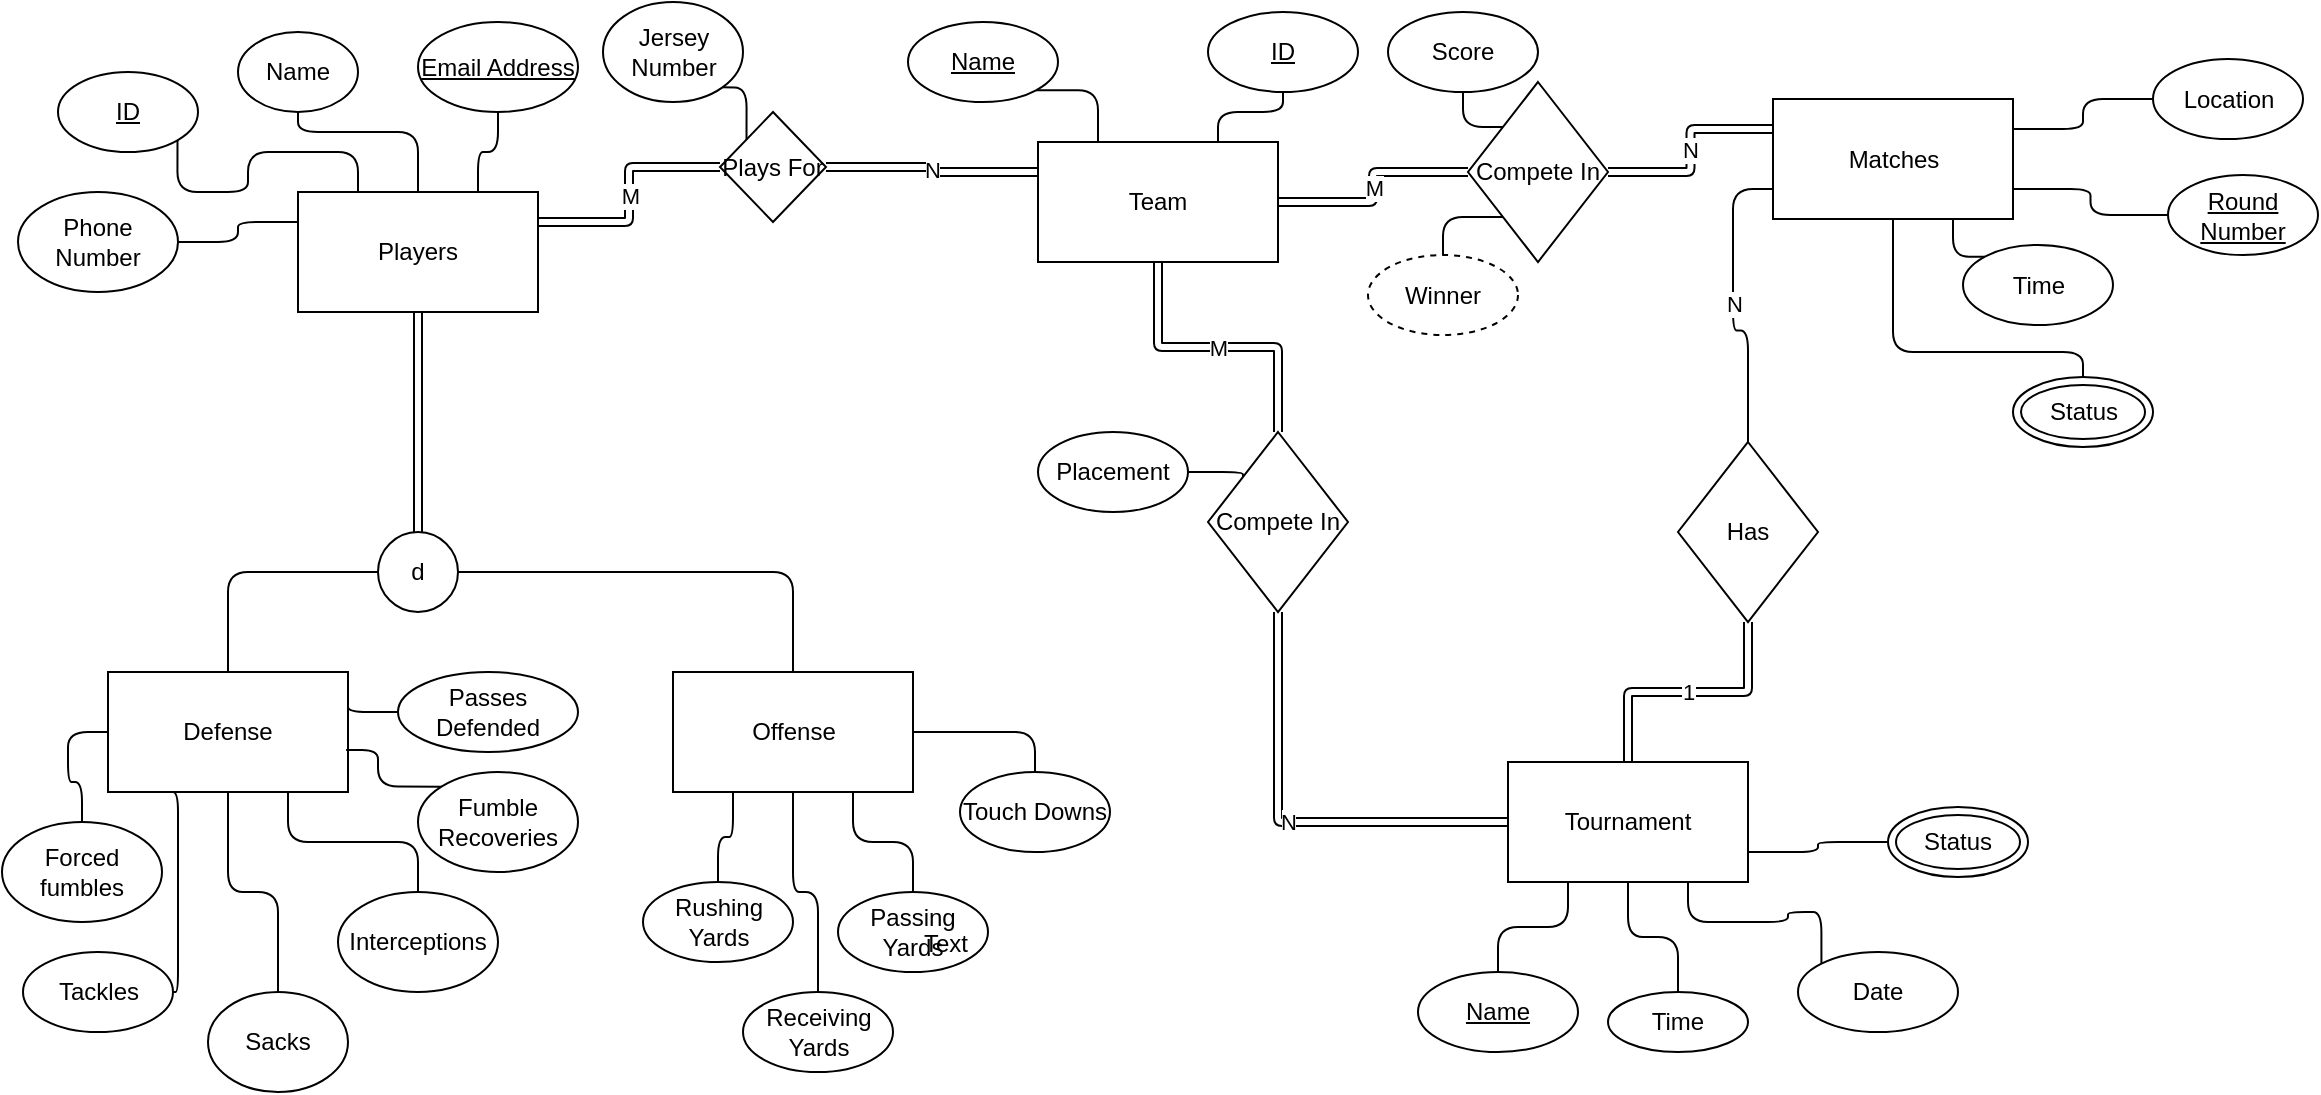 <mxfile version="10.6.8" type="device"><diagram id="ejKRClKir9wO0PPpZ9Rs" name="Page-1"><mxGraphModel dx="1327" dy="827" grid="1" gridSize="10" guides="1" tooltips="1" connect="1" arrows="1" fold="1" page="1" pageScale="1" pageWidth="850" pageHeight="1100" math="0" shadow="0"><root><mxCell id="0"/><mxCell id="1" parent="0"/><mxCell id="WwU-H_6R4dCqSbl4ScFx-23" style="edgeStyle=orthogonalEdgeStyle;rounded=1;orthogonalLoop=1;jettySize=auto;html=1;exitX=0.5;exitY=0;exitDx=0;exitDy=0;entryX=0.5;entryY=1;entryDx=0;entryDy=0;endArrow=none;endFill=0;" parent="1" source="WwU-H_6R4dCqSbl4ScFx-1" target="WwU-H_6R4dCqSbl4ScFx-18" edge="1"><mxGeometry relative="1" as="geometry"><Array as="points"><mxPoint x="210" y="70"/><mxPoint x="150" y="70"/></Array></mxGeometry></mxCell><mxCell id="WwU-H_6R4dCqSbl4ScFx-24" style="edgeStyle=orthogonalEdgeStyle;rounded=1;orthogonalLoop=1;jettySize=auto;html=1;exitX=0.25;exitY=0;exitDx=0;exitDy=0;entryX=1;entryY=1;entryDx=0;entryDy=0;endArrow=none;endFill=0;" parent="1" source="WwU-H_6R4dCqSbl4ScFx-1" target="WwU-H_6R4dCqSbl4ScFx-9" edge="1"><mxGeometry relative="1" as="geometry"/></mxCell><mxCell id="WwU-H_6R4dCqSbl4ScFx-1" value="Players" style="rounded=0;whiteSpace=wrap;html=1;" parent="1" vertex="1"><mxGeometry x="150" y="100" width="120" height="60" as="geometry"/></mxCell><mxCell id="WwU-H_6R4dCqSbl4ScFx-92" value="M" style="edgeStyle=orthogonalEdgeStyle;rounded=1;orthogonalLoop=1;jettySize=auto;html=1;exitX=1;exitY=0.5;exitDx=0;exitDy=0;entryX=0;entryY=0.5;entryDx=0;entryDy=0;endArrow=none;endFill=0;shape=link;" parent="1" source="WwU-H_6R4dCqSbl4ScFx-2" target="WwU-H_6R4dCqSbl4ScFx-91" edge="1"><mxGeometry relative="1" as="geometry"/></mxCell><mxCell id="WwU-H_6R4dCqSbl4ScFx-106" value="M" style="edgeStyle=orthogonalEdgeStyle;rounded=1;orthogonalLoop=1;jettySize=auto;html=1;exitX=0.5;exitY=1;exitDx=0;exitDy=0;entryX=0.5;entryY=0;entryDx=0;entryDy=0;endArrow=none;endFill=0;shape=link;" parent="1" source="WwU-H_6R4dCqSbl4ScFx-2" target="WwU-H_6R4dCqSbl4ScFx-105" edge="1"><mxGeometry relative="1" as="geometry"/></mxCell><mxCell id="WwU-H_6R4dCqSbl4ScFx-2" value="Team" style="rounded=0;whiteSpace=wrap;html=1;" parent="1" vertex="1"><mxGeometry x="520" y="75" width="120" height="60" as="geometry"/></mxCell><mxCell id="WwU-H_6R4dCqSbl4ScFx-3" value="Matches" style="rounded=0;whiteSpace=wrap;html=1;" parent="1" vertex="1"><mxGeometry x="887.5" y="53.5" width="120" height="60" as="geometry"/></mxCell><mxCell id="WwU-H_6R4dCqSbl4ScFx-22" style="edgeStyle=orthogonalEdgeStyle;rounded=1;orthogonalLoop=1;jettySize=auto;html=1;exitX=1;exitY=0.75;exitDx=0;exitDy=0;entryX=0;entryY=0.5;entryDx=0;entryDy=0;endArrow=none;endFill=0;" parent="1" source="WwU-H_6R4dCqSbl4ScFx-4" target="WwU-H_6R4dCqSbl4ScFx-78" edge="1"><mxGeometry relative="1" as="geometry"><mxPoint x="955" y="425" as="targetPoint"/></mxGeometry></mxCell><mxCell id="WwU-H_6R4dCqSbl4ScFx-101" style="edgeStyle=orthogonalEdgeStyle;rounded=1;orthogonalLoop=1;jettySize=auto;html=1;exitX=0.75;exitY=1;exitDx=0;exitDy=0;entryX=0;entryY=0;entryDx=0;entryDy=0;endArrow=none;endFill=0;" parent="1" source="WwU-H_6R4dCqSbl4ScFx-4" target="WwU-H_6R4dCqSbl4ScFx-6" edge="1"><mxGeometry relative="1" as="geometry"/></mxCell><mxCell id="WwU-H_6R4dCqSbl4ScFx-4" value="Tournament" style="rounded=0;whiteSpace=wrap;html=1;" parent="1" vertex="1"><mxGeometry x="755" y="385" width="120" height="60" as="geometry"/></mxCell><mxCell id="WwU-H_6R4dCqSbl4ScFx-10" style="edgeStyle=orthogonalEdgeStyle;rounded=1;orthogonalLoop=1;jettySize=auto;html=1;entryX=0.25;entryY=1;entryDx=0;entryDy=0;endArrow=none;endFill=0;" parent="1" source="WwU-H_6R4dCqSbl4ScFx-5" target="WwU-H_6R4dCqSbl4ScFx-4" edge="1"><mxGeometry relative="1" as="geometry"/></mxCell><mxCell id="WwU-H_6R4dCqSbl4ScFx-5" value="&lt;u&gt;Name&lt;/u&gt;" style="ellipse;whiteSpace=wrap;html=1;" parent="1" vertex="1"><mxGeometry x="710" y="490" width="80" height="40" as="geometry"/></mxCell><mxCell id="WwU-H_6R4dCqSbl4ScFx-6" value="Date" style="ellipse;whiteSpace=wrap;html=1;" parent="1" vertex="1"><mxGeometry x="900" y="480" width="80" height="40" as="geometry"/></mxCell><mxCell id="WwU-H_6R4dCqSbl4ScFx-12" style="edgeStyle=orthogonalEdgeStyle;rounded=1;orthogonalLoop=1;jettySize=auto;html=1;exitX=0.5;exitY=0;exitDx=0;exitDy=0;entryX=0.5;entryY=1;entryDx=0;entryDy=0;endArrow=none;endFill=0;" parent="1" source="WwU-H_6R4dCqSbl4ScFx-7" target="WwU-H_6R4dCqSbl4ScFx-4" edge="1"><mxGeometry relative="1" as="geometry"/></mxCell><mxCell id="WwU-H_6R4dCqSbl4ScFx-7" value="Time" style="ellipse;whiteSpace=wrap;html=1;" parent="1" vertex="1"><mxGeometry x="805" y="500" width="70" height="30" as="geometry"/></mxCell><mxCell id="WwU-H_6R4dCqSbl4ScFx-9" value="ID" style="ellipse;whiteSpace=wrap;html=1;fontStyle=4" parent="1" vertex="1"><mxGeometry x="30" y="40" width="70" height="40" as="geometry"/></mxCell><mxCell id="WwU-H_6R4dCqSbl4ScFx-18" value="Name" style="ellipse;whiteSpace=wrap;html=1;" parent="1" vertex="1"><mxGeometry x="120" y="20" width="60" height="40" as="geometry"/></mxCell><mxCell id="WwU-H_6R4dCqSbl4ScFx-26" style="edgeStyle=orthogonalEdgeStyle;rounded=1;orthogonalLoop=1;jettySize=auto;html=1;exitX=0.5;exitY=1;exitDx=0;exitDy=0;entryX=0.75;entryY=0;entryDx=0;entryDy=0;endArrow=none;endFill=0;" parent="1" source="WwU-H_6R4dCqSbl4ScFx-19" target="WwU-H_6R4dCqSbl4ScFx-1" edge="1"><mxGeometry relative="1" as="geometry"/></mxCell><mxCell id="WwU-H_6R4dCqSbl4ScFx-19" value="&lt;u&gt;Email Address&lt;/u&gt;" style="ellipse;whiteSpace=wrap;html=1;" parent="1" vertex="1"><mxGeometry x="210" y="15" width="80" height="45" as="geometry"/></mxCell><mxCell id="WwU-H_6R4dCqSbl4ScFx-25" style="edgeStyle=orthogonalEdgeStyle;rounded=1;orthogonalLoop=1;jettySize=auto;html=1;entryX=0;entryY=0.25;entryDx=0;entryDy=0;endArrow=none;endFill=0;" parent="1" source="WwU-H_6R4dCqSbl4ScFx-21" target="WwU-H_6R4dCqSbl4ScFx-1" edge="1"><mxGeometry relative="1" as="geometry"/></mxCell><mxCell id="WwU-H_6R4dCqSbl4ScFx-21" value="Phone Number" style="ellipse;whiteSpace=wrap;html=1;" parent="1" vertex="1"><mxGeometry x="10" y="100" width="80" height="50" as="geometry"/></mxCell><mxCell id="WwU-H_6R4dCqSbl4ScFx-45" style="edgeStyle=orthogonalEdgeStyle;rounded=1;orthogonalLoop=1;jettySize=auto;html=1;entryX=0.5;entryY=0;entryDx=0;entryDy=0;endArrow=none;endFill=0;shape=link;exitX=0.5;exitY=1;exitDx=0;exitDy=0;" parent="1" source="WwU-H_6R4dCqSbl4ScFx-1" target="WwU-H_6R4dCqSbl4ScFx-29" edge="1"><mxGeometry relative="1" as="geometry"><mxPoint x="210" y="240" as="sourcePoint"/></mxGeometry></mxCell><mxCell id="WwU-H_6R4dCqSbl4ScFx-33" style="edgeStyle=orthogonalEdgeStyle;rounded=1;orthogonalLoop=1;jettySize=auto;html=1;exitX=0;exitY=0.5;exitDx=0;exitDy=0;entryX=0.5;entryY=0;entryDx=0;entryDy=0;endArrow=none;endFill=0;" parent="1" source="WwU-H_6R4dCqSbl4ScFx-29" target="WwU-H_6R4dCqSbl4ScFx-31" edge="1"><mxGeometry relative="1" as="geometry"/></mxCell><mxCell id="WwU-H_6R4dCqSbl4ScFx-34" style="edgeStyle=orthogonalEdgeStyle;rounded=1;orthogonalLoop=1;jettySize=auto;html=1;exitX=1;exitY=0.5;exitDx=0;exitDy=0;entryX=0.5;entryY=0;entryDx=0;entryDy=0;endArrow=none;endFill=0;" parent="1" source="WwU-H_6R4dCqSbl4ScFx-29" target="WwU-H_6R4dCqSbl4ScFx-32" edge="1"><mxGeometry relative="1" as="geometry"/></mxCell><mxCell id="WwU-H_6R4dCqSbl4ScFx-29" value="d" style="ellipse;whiteSpace=wrap;html=1;aspect=fixed;" parent="1" vertex="1"><mxGeometry x="190" y="270" width="40" height="40" as="geometry"/></mxCell><mxCell id="WwU-H_6R4dCqSbl4ScFx-31" value="Defense" style="rounded=0;whiteSpace=wrap;html=1;" parent="1" vertex="1"><mxGeometry x="55" y="340" width="120" height="60" as="geometry"/></mxCell><mxCell id="WwU-H_6R4dCqSbl4ScFx-32" value="Offense" style="rounded=0;whiteSpace=wrap;html=1;" parent="1" vertex="1"><mxGeometry x="337.5" y="340" width="120" height="60" as="geometry"/></mxCell><mxCell id="WwU-H_6R4dCqSbl4ScFx-50" style="edgeStyle=orthogonalEdgeStyle;rounded=1;orthogonalLoop=1;jettySize=auto;html=1;exitX=0;exitY=0.5;exitDx=0;exitDy=0;entryX=1;entryY=0.25;entryDx=0;entryDy=0;endArrow=none;endFill=0;" parent="1" source="WwU-H_6R4dCqSbl4ScFx-36" target="WwU-H_6R4dCqSbl4ScFx-31" edge="1"><mxGeometry relative="1" as="geometry"/></mxCell><mxCell id="WwU-H_6R4dCqSbl4ScFx-36" value="Passes Defended" style="ellipse;whiteSpace=wrap;html=1;" parent="1" vertex="1"><mxGeometry x="200" y="340" width="90" height="40" as="geometry"/></mxCell><mxCell id="WwU-H_6R4dCqSbl4ScFx-53" style="edgeStyle=orthogonalEdgeStyle;rounded=1;orthogonalLoop=1;jettySize=auto;html=1;entryX=0.25;entryY=1;entryDx=0;entryDy=0;endArrow=none;endFill=0;exitX=1;exitY=0.5;exitDx=0;exitDy=0;" parent="1" source="WwU-H_6R4dCqSbl4ScFx-37" target="WwU-H_6R4dCqSbl4ScFx-31" edge="1"><mxGeometry relative="1" as="geometry"><Array as="points"><mxPoint x="90" y="500"/><mxPoint x="90" y="400"/></Array></mxGeometry></mxCell><mxCell id="WwU-H_6R4dCqSbl4ScFx-37" value="Tackles" style="ellipse;whiteSpace=wrap;html=1;" parent="1" vertex="1"><mxGeometry x="12.5" y="480" width="75" height="40" as="geometry"/></mxCell><mxCell id="WwU-H_6R4dCqSbl4ScFx-51" style="edgeStyle=orthogonalEdgeStyle;rounded=1;orthogonalLoop=1;jettySize=auto;html=1;exitX=0;exitY=0;exitDx=0;exitDy=0;entryX=0.992;entryY=0.65;entryDx=0;entryDy=0;entryPerimeter=0;endArrow=none;endFill=0;" parent="1" source="WwU-H_6R4dCqSbl4ScFx-38" target="WwU-H_6R4dCqSbl4ScFx-31" edge="1"><mxGeometry relative="1" as="geometry"/></mxCell><mxCell id="WwU-H_6R4dCqSbl4ScFx-38" value="Fumble Recoveries" style="ellipse;whiteSpace=wrap;html=1;" parent="1" vertex="1"><mxGeometry x="210" y="390" width="80" height="50" as="geometry"/></mxCell><mxCell id="WwU-H_6R4dCqSbl4ScFx-48" style="edgeStyle=orthogonalEdgeStyle;rounded=1;orthogonalLoop=1;jettySize=auto;html=1;exitX=0.5;exitY=0;exitDx=0;exitDy=0;entryX=0;entryY=0.5;entryDx=0;entryDy=0;endArrow=none;endFill=0;" parent="1" source="WwU-H_6R4dCqSbl4ScFx-39" target="WwU-H_6R4dCqSbl4ScFx-31" edge="1"><mxGeometry relative="1" as="geometry"/></mxCell><mxCell id="WwU-H_6R4dCqSbl4ScFx-39" value="Forced fumbles" style="ellipse;whiteSpace=wrap;html=1;" parent="1" vertex="1"><mxGeometry x="2" y="415" width="80" height="50" as="geometry"/></mxCell><mxCell id="WwU-H_6R4dCqSbl4ScFx-47" style="edgeStyle=orthogonalEdgeStyle;rounded=1;orthogonalLoop=1;jettySize=auto;html=1;endArrow=none;endFill=0;entryX=0.75;entryY=1;entryDx=0;entryDy=0;" parent="1" source="WwU-H_6R4dCqSbl4ScFx-40" target="WwU-H_6R4dCqSbl4ScFx-31" edge="1"><mxGeometry relative="1" as="geometry"/></mxCell><mxCell id="WwU-H_6R4dCqSbl4ScFx-40" value="Interceptions" style="ellipse;whiteSpace=wrap;html=1;" parent="1" vertex="1"><mxGeometry x="170" y="450" width="80" height="50" as="geometry"/></mxCell><mxCell id="aZkiFibVCC2OTy9ltzMp-3" style="edgeStyle=orthogonalEdgeStyle;rounded=1;orthogonalLoop=1;jettySize=auto;html=1;exitX=0.5;exitY=0;exitDx=0;exitDy=0;entryX=0.5;entryY=1;entryDx=0;entryDy=0;endArrow=none;endFill=0;" parent="1" source="WwU-H_6R4dCqSbl4ScFx-41" target="WwU-H_6R4dCqSbl4ScFx-31" edge="1"><mxGeometry relative="1" as="geometry"/></mxCell><mxCell id="WwU-H_6R4dCqSbl4ScFx-41" value="Sacks" style="ellipse;whiteSpace=wrap;html=1;" parent="1" vertex="1"><mxGeometry x="105" y="500" width="70" height="50" as="geometry"/></mxCell><mxCell id="WwU-H_6R4dCqSbl4ScFx-66" style="edgeStyle=orthogonalEdgeStyle;rounded=1;orthogonalLoop=1;jettySize=auto;html=1;exitX=0.5;exitY=0;exitDx=0;exitDy=0;entryX=1;entryY=0.5;entryDx=0;entryDy=0;endArrow=none;endFill=0;" parent="1" source="WwU-H_6R4dCqSbl4ScFx-55" target="WwU-H_6R4dCqSbl4ScFx-32" edge="1"><mxGeometry relative="1" as="geometry"/></mxCell><mxCell id="WwU-H_6R4dCqSbl4ScFx-55" value="Touch Downs" style="ellipse;whiteSpace=wrap;html=1;" parent="1" vertex="1"><mxGeometry x="481" y="390" width="75" height="40" as="geometry"/></mxCell><mxCell id="WwU-H_6R4dCqSbl4ScFx-63" style="edgeStyle=orthogonalEdgeStyle;rounded=1;orthogonalLoop=1;jettySize=auto;html=1;entryX=0.5;entryY=1;entryDx=0;entryDy=0;endArrow=none;endFill=0;" parent="1" source="WwU-H_6R4dCqSbl4ScFx-56" target="WwU-H_6R4dCqSbl4ScFx-32" edge="1"><mxGeometry relative="1" as="geometry"/></mxCell><mxCell id="WwU-H_6R4dCqSbl4ScFx-56" value="Receiving Yards" style="ellipse;whiteSpace=wrap;html=1;" parent="1" vertex="1"><mxGeometry x="372.5" y="500" width="75" height="40" as="geometry"/></mxCell><mxCell id="WwU-H_6R4dCqSbl4ScFx-65" style="edgeStyle=orthogonalEdgeStyle;rounded=1;orthogonalLoop=1;jettySize=auto;html=1;exitX=0.5;exitY=0;exitDx=0;exitDy=0;entryX=0.25;entryY=1;entryDx=0;entryDy=0;endArrow=none;endFill=0;" parent="1" source="WwU-H_6R4dCqSbl4ScFx-57" target="WwU-H_6R4dCqSbl4ScFx-32" edge="1"><mxGeometry relative="1" as="geometry"/></mxCell><mxCell id="WwU-H_6R4dCqSbl4ScFx-57" value="Rushing Yards" style="ellipse;whiteSpace=wrap;html=1;" parent="1" vertex="1"><mxGeometry x="322.5" y="445" width="75" height="40" as="geometry"/></mxCell><mxCell id="WwU-H_6R4dCqSbl4ScFx-64" style="edgeStyle=orthogonalEdgeStyle;rounded=1;orthogonalLoop=1;jettySize=auto;html=1;entryX=0.75;entryY=1;entryDx=0;entryDy=0;endArrow=none;endFill=0;" parent="1" source="WwU-H_6R4dCqSbl4ScFx-58" target="WwU-H_6R4dCqSbl4ScFx-32" edge="1"><mxGeometry relative="1" as="geometry"/></mxCell><mxCell id="WwU-H_6R4dCqSbl4ScFx-58" value="Passing Yards" style="ellipse;whiteSpace=wrap;html=1;" parent="1" vertex="1"><mxGeometry x="420" y="450" width="75" height="40" as="geometry"/></mxCell><mxCell id="WwU-H_6R4dCqSbl4ScFx-82" style="edgeStyle=orthogonalEdgeStyle;rounded=1;orthogonalLoop=1;jettySize=auto;html=1;entryX=1;entryY=0.25;entryDx=0;entryDy=0;endArrow=none;endFill=0;" parent="1" source="WwU-H_6R4dCqSbl4ScFx-67" target="WwU-H_6R4dCqSbl4ScFx-3" edge="1"><mxGeometry relative="1" as="geometry"/></mxCell><mxCell id="WwU-H_6R4dCqSbl4ScFx-67" value="Location" style="ellipse;whiteSpace=wrap;html=1;" parent="1" vertex="1"><mxGeometry x="1077.5" y="33.5" width="75" height="40" as="geometry"/></mxCell><mxCell id="WwU-H_6R4dCqSbl4ScFx-84" style="edgeStyle=orthogonalEdgeStyle;rounded=1;orthogonalLoop=1;jettySize=auto;html=1;exitX=0;exitY=0;exitDx=0;exitDy=0;entryX=0.75;entryY=1;entryDx=0;entryDy=0;endArrow=none;endFill=0;" parent="1" source="WwU-H_6R4dCqSbl4ScFx-68" target="WwU-H_6R4dCqSbl4ScFx-3" edge="1"><mxGeometry relative="1" as="geometry"/></mxCell><mxCell id="WwU-H_6R4dCqSbl4ScFx-68" value="Time" style="ellipse;whiteSpace=wrap;html=1;" parent="1" vertex="1"><mxGeometry x="982.5" y="126.5" width="75" height="40" as="geometry"/></mxCell><mxCell id="WwU-H_6R4dCqSbl4ScFx-83" style="edgeStyle=orthogonalEdgeStyle;rounded=1;orthogonalLoop=1;jettySize=auto;html=1;entryX=1;entryY=0.75;entryDx=0;entryDy=0;endArrow=none;endFill=0;" parent="1" source="WwU-H_6R4dCqSbl4ScFx-69" target="WwU-H_6R4dCqSbl4ScFx-3" edge="1"><mxGeometry relative="1" as="geometry"/></mxCell><mxCell id="WwU-H_6R4dCqSbl4ScFx-69" value="&lt;u&gt;Round Number&lt;/u&gt;" style="ellipse;whiteSpace=wrap;html=1;" parent="1" vertex="1"><mxGeometry x="1085" y="91.5" width="75" height="40" as="geometry"/></mxCell><mxCell id="WwU-H_6R4dCqSbl4ScFx-72" style="edgeStyle=orthogonalEdgeStyle;rounded=1;orthogonalLoop=1;jettySize=auto;html=1;exitX=0.5;exitY=1;exitDx=0;exitDy=0;entryX=0.75;entryY=0;entryDx=0;entryDy=0;endArrow=none;endFill=0;" parent="1" source="WwU-H_6R4dCqSbl4ScFx-70" target="WwU-H_6R4dCqSbl4ScFx-2" edge="1"><mxGeometry relative="1" as="geometry"><Array as="points"><mxPoint x="643" y="60"/><mxPoint x="610" y="60"/></Array></mxGeometry></mxCell><mxCell id="WwU-H_6R4dCqSbl4ScFx-70" value="&lt;u&gt;ID&lt;/u&gt;" style="ellipse;whiteSpace=wrap;html=1;" parent="1" vertex="1"><mxGeometry x="605" y="10" width="75" height="40" as="geometry"/></mxCell><mxCell id="WwU-H_6R4dCqSbl4ScFx-74" style="edgeStyle=orthogonalEdgeStyle;rounded=1;orthogonalLoop=1;jettySize=auto;html=1;exitX=1;exitY=1;exitDx=0;exitDy=0;entryX=0.25;entryY=0;entryDx=0;entryDy=0;endArrow=none;endFill=0;" parent="1" source="WwU-H_6R4dCqSbl4ScFx-71" target="WwU-H_6R4dCqSbl4ScFx-2" edge="1"><mxGeometry relative="1" as="geometry"><Array as="points"><mxPoint x="550" y="49"/></Array></mxGeometry></mxCell><mxCell id="WwU-H_6R4dCqSbl4ScFx-71" value="&lt;u&gt;Name&lt;/u&gt;" style="ellipse;whiteSpace=wrap;html=1;" parent="1" vertex="1"><mxGeometry x="455" y="15" width="75" height="40" as="geometry"/></mxCell><mxCell id="WwU-H_6R4dCqSbl4ScFx-78" value="Status" style="ellipse;shape=doubleEllipse;whiteSpace=wrap;html=1;" parent="1" vertex="1"><mxGeometry x="945" y="407.5" width="70" height="35" as="geometry"/></mxCell><mxCell id="WwU-H_6R4dCqSbl4ScFx-85" style="edgeStyle=orthogonalEdgeStyle;rounded=1;orthogonalLoop=1;jettySize=auto;html=1;entryX=0.5;entryY=1;entryDx=0;entryDy=0;endArrow=none;endFill=0;" parent="1" source="WwU-H_6R4dCqSbl4ScFx-79" target="WwU-H_6R4dCqSbl4ScFx-3" edge="1"><mxGeometry relative="1" as="geometry"><Array as="points"><mxPoint x="1043" y="180"/><mxPoint x="948" y="180"/></Array></mxGeometry></mxCell><mxCell id="WwU-H_6R4dCqSbl4ScFx-79" value="Status" style="ellipse;shape=doubleEllipse;whiteSpace=wrap;html=1;" parent="1" vertex="1"><mxGeometry x="1007.5" y="192.5" width="70" height="35" as="geometry"/></mxCell><mxCell id="WwU-H_6R4dCqSbl4ScFx-87" value="N" style="edgeStyle=orthogonalEdgeStyle;rounded=1;orthogonalLoop=1;jettySize=auto;html=1;entryX=0;entryY=0.25;entryDx=0;entryDy=0;endArrow=none;endFill=0;shape=link;" parent="1" source="WwU-H_6R4dCqSbl4ScFx-86" target="WwU-H_6R4dCqSbl4ScFx-2" edge="1"><mxGeometry relative="1" as="geometry"/></mxCell><mxCell id="WwU-H_6R4dCqSbl4ScFx-88" value="M" style="edgeStyle=orthogonalEdgeStyle;rounded=1;orthogonalLoop=1;jettySize=auto;html=1;exitX=0;exitY=0.5;exitDx=0;exitDy=0;entryX=1;entryY=0.25;entryDx=0;entryDy=0;endArrow=none;endFill=0;shape=link;" parent="1" source="WwU-H_6R4dCqSbl4ScFx-86" target="WwU-H_6R4dCqSbl4ScFx-1" edge="1"><mxGeometry relative="1" as="geometry"/></mxCell><mxCell id="WwU-H_6R4dCqSbl4ScFx-86" value="Plays For" style="rhombus;whiteSpace=wrap;html=1;" parent="1" vertex="1"><mxGeometry x="361" y="60" width="53" height="55" as="geometry"/></mxCell><mxCell id="WwU-H_6R4dCqSbl4ScFx-90" style="edgeStyle=orthogonalEdgeStyle;rounded=1;orthogonalLoop=1;jettySize=auto;html=1;exitX=1;exitY=1;exitDx=0;exitDy=0;entryX=0;entryY=0;entryDx=0;entryDy=0;endArrow=none;endFill=0;" parent="1" source="WwU-H_6R4dCqSbl4ScFx-89" target="WwU-H_6R4dCqSbl4ScFx-86" edge="1"><mxGeometry relative="1" as="geometry"/></mxCell><mxCell id="WwU-H_6R4dCqSbl4ScFx-89" value="Jersey Number" style="ellipse;whiteSpace=wrap;html=1;" parent="1" vertex="1"><mxGeometry x="302.5" y="5" width="70" height="50" as="geometry"/></mxCell><mxCell id="WwU-H_6R4dCqSbl4ScFx-93" value="N" style="edgeStyle=orthogonalEdgeStyle;rounded=1;orthogonalLoop=1;jettySize=auto;html=1;exitX=1;exitY=0.5;exitDx=0;exitDy=0;entryX=0;entryY=0.25;entryDx=0;entryDy=0;endArrow=none;endFill=0;shape=link;" parent="1" source="WwU-H_6R4dCqSbl4ScFx-91" target="WwU-H_6R4dCqSbl4ScFx-3" edge="1"><mxGeometry relative="1" as="geometry"/></mxCell><mxCell id="WwU-H_6R4dCqSbl4ScFx-99" style="edgeStyle=orthogonalEdgeStyle;rounded=1;orthogonalLoop=1;jettySize=auto;html=1;exitX=0;exitY=1;exitDx=0;exitDy=0;entryX=0.5;entryY=0;entryDx=0;entryDy=0;endArrow=none;endFill=0;" parent="1" source="WwU-H_6R4dCqSbl4ScFx-91" target="WwU-H_6R4dCqSbl4ScFx-98" edge="1"><mxGeometry relative="1" as="geometry"/></mxCell><mxCell id="WwU-H_6R4dCqSbl4ScFx-91" value="Compete In" style="rhombus;whiteSpace=wrap;html=1;" parent="1" vertex="1"><mxGeometry x="735" y="45" width="70" height="90" as="geometry"/></mxCell><mxCell id="WwU-H_6R4dCqSbl4ScFx-97" style="edgeStyle=orthogonalEdgeStyle;rounded=1;orthogonalLoop=1;jettySize=auto;html=1;exitX=0.5;exitY=1;exitDx=0;exitDy=0;entryX=0;entryY=0;entryDx=0;entryDy=0;endArrow=none;endFill=0;" parent="1" source="WwU-H_6R4dCqSbl4ScFx-96" target="WwU-H_6R4dCqSbl4ScFx-91" edge="1"><mxGeometry relative="1" as="geometry"><Array as="points"><mxPoint x="733" y="68"/></Array></mxGeometry></mxCell><mxCell id="WwU-H_6R4dCqSbl4ScFx-96" value="Score" style="ellipse;whiteSpace=wrap;html=1;" parent="1" vertex="1"><mxGeometry x="695" y="10" width="75" height="40" as="geometry"/></mxCell><mxCell id="WwU-H_6R4dCqSbl4ScFx-98" value="Winner" style="ellipse;whiteSpace=wrap;html=1;dashed=1;" parent="1" vertex="1"><mxGeometry x="685" y="131.5" width="75" height="40" as="geometry"/></mxCell><mxCell id="WwU-H_6R4dCqSbl4ScFx-103" value="N" style="edgeStyle=orthogonalEdgeStyle;rounded=1;orthogonalLoop=1;jettySize=auto;html=1;entryX=0;entryY=0.75;entryDx=0;entryDy=0;endArrow=none;endFill=0;" parent="1" source="WwU-H_6R4dCqSbl4ScFx-102" target="WwU-H_6R4dCqSbl4ScFx-3" edge="1"><mxGeometry relative="1" as="geometry"/></mxCell><mxCell id="WwU-H_6R4dCqSbl4ScFx-104" value="1" style="edgeStyle=orthogonalEdgeStyle;rounded=1;orthogonalLoop=1;jettySize=auto;html=1;entryX=0.5;entryY=0;entryDx=0;entryDy=0;endArrow=none;endFill=0;shape=link;" parent="1" source="WwU-H_6R4dCqSbl4ScFx-102" target="WwU-H_6R4dCqSbl4ScFx-4" edge="1"><mxGeometry relative="1" as="geometry"/></mxCell><mxCell id="WwU-H_6R4dCqSbl4ScFx-102" value="Has" style="rhombus;whiteSpace=wrap;html=1;" parent="1" vertex="1"><mxGeometry x="840" y="225" width="70" height="90" as="geometry"/></mxCell><mxCell id="WwU-H_6R4dCqSbl4ScFx-107" value="N" style="edgeStyle=orthogonalEdgeStyle;rounded=1;orthogonalLoop=1;jettySize=auto;html=1;exitX=0.5;exitY=1;exitDx=0;exitDy=0;entryX=0;entryY=0.5;entryDx=0;entryDy=0;endArrow=none;endFill=0;shape=link;" parent="1" source="WwU-H_6R4dCqSbl4ScFx-105" target="WwU-H_6R4dCqSbl4ScFx-4" edge="1"><mxGeometry relative="1" as="geometry"/></mxCell><mxCell id="WwU-H_6R4dCqSbl4ScFx-105" value="Compete In" style="rhombus;whiteSpace=wrap;html=1;" parent="1" vertex="1"><mxGeometry x="605" y="220" width="70" height="90" as="geometry"/></mxCell><mxCell id="WwU-H_6R4dCqSbl4ScFx-109" style="edgeStyle=orthogonalEdgeStyle;rounded=1;orthogonalLoop=1;jettySize=auto;html=1;exitX=1;exitY=0.5;exitDx=0;exitDy=0;entryX=0;entryY=0;entryDx=0;entryDy=0;endArrow=none;endFill=0;" parent="1" source="WwU-H_6R4dCqSbl4ScFx-108" target="WwU-H_6R4dCqSbl4ScFx-105" edge="1"><mxGeometry relative="1" as="geometry"/></mxCell><mxCell id="WwU-H_6R4dCqSbl4ScFx-108" value="Placement" style="ellipse;whiteSpace=wrap;html=1;" parent="1" vertex="1"><mxGeometry x="520" y="220" width="75" height="40" as="geometry"/></mxCell><mxCell id="aZkiFibVCC2OTy9ltzMp-6" value="Text" style="text;html=1;resizable=0;points=[];autosize=1;align=left;verticalAlign=top;spacingTop=-4;" parent="1" vertex="1"><mxGeometry x="461" y="466" width="40" height="20" as="geometry"/></mxCell></root></mxGraphModel></diagram></mxfile>